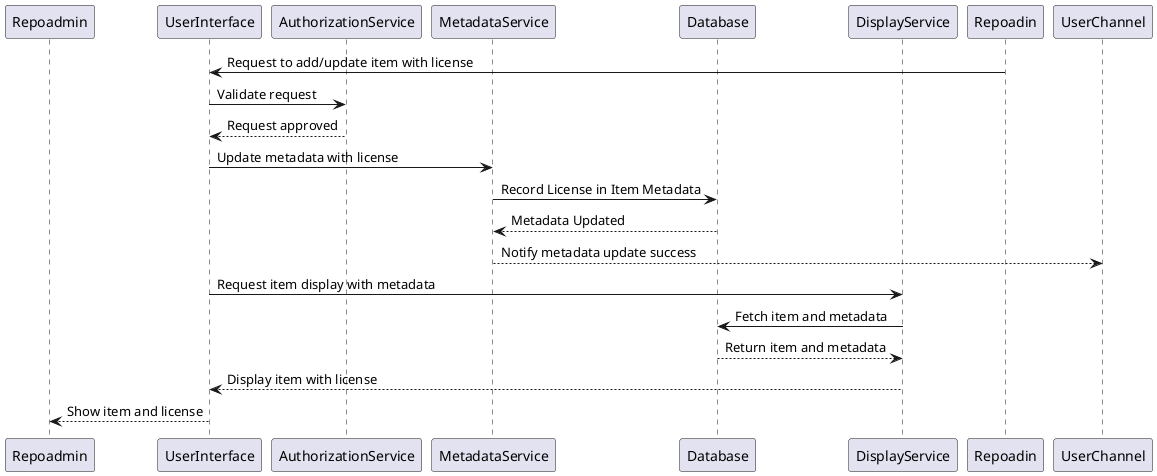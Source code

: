 @startuml
participant Repoadmin
participant UserInterface
participant AuthorizationService
participant MetadataService
participant Database
participant DisplayService

Repoadin -> UserInterface: Request to add/update item with license
UserInterface -> AuthorizationService: Validate request
AuthorizationService --> UserInterface: Request approved

UserInterface -> MetadataService: Update metadata with license
MetadataService -> Database: Record License in Item Metadata
Database --> MetadataService: Metadata Updated

MetadataService --> UserChannel: Notify metadata update success

UserInterface -> DisplayService: Request item display with metadata
DisplayService -> Database: Fetch item and metadata
Database --> DisplayService: Return item and metadata
DisplayService --> UserInterface: Display item with license
UserInterface --> Repoadmin: Show item and license

@enduml